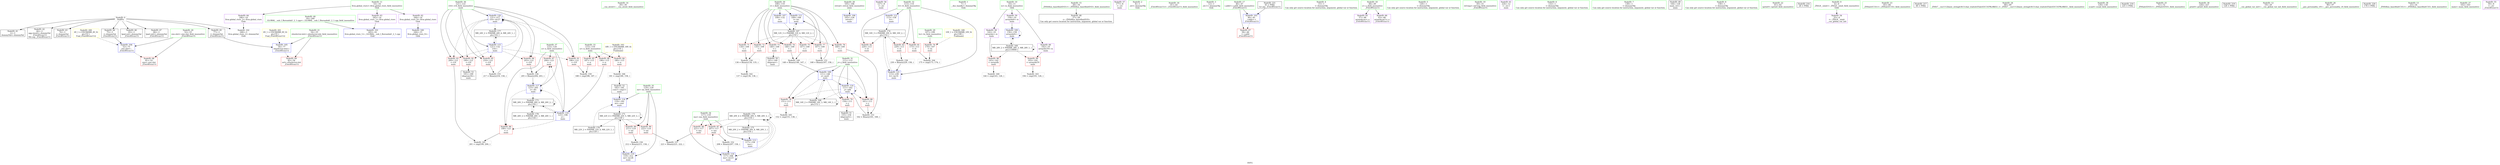 digraph "SVFG" {
	label="SVFG";

	Node0x561b1ae71b80 [shape=record,color=grey,label="{NodeID: 0\nNullPtr}"];
	Node0x561b1ae71b80 -> Node0x561b1ae8bbe0[style=solid];
	Node0x561b1ae71b80 -> Node0x561b1ae8bce0[style=solid];
	Node0x561b1ae71b80 -> Node0x561b1ae8bdb0[style=solid];
	Node0x561b1ae71b80 -> Node0x561b1ae8be80[style=solid];
	Node0x561b1ae71b80 -> Node0x561b1ae8bf50[style=solid];
	Node0x561b1ae71b80 -> Node0x561b1ae8c020[style=solid];
	Node0x561b1ae71b80 -> Node0x561b1ae8c0f0[style=solid];
	Node0x561b1ae71b80 -> Node0x561b1ae8c700[style=solid];
	Node0x561b1ae8c290 [shape=record,color=red,label="{NodeID: 97\n204\<--123\n\<--x\nmain\n}"];
	Node0x561b1ae8c290 -> Node0x561b1ae94290[style=solid];
	Node0x561b1ae809c0 [shape=record,color=green,label="{NodeID: 14\n29\<--30\n__cxa_atexit\<--__cxa_atexit_field_insensitive\n}"];
	Node0x561b1ae8ce80 [shape=record,color=blue,label="{NodeID: 111\n109\<--168\ni\<--inc\nmain\n}"];
	Node0x561b1ae8ce80 -> Node0x561b1ae9a6d0[style=dashed];
	Node0x561b1ae8b0c0 [shape=record,color=green,label="{NodeID: 28\n105\<--106\nretval\<--retval_field_insensitive\nmain\n}"];
	Node0x561b1ae8b0c0 -> Node0x561b1ae8ca70[style=solid];
	Node0x561b1ae8bce0 [shape=record,color=black,label="{NodeID: 42\n44\<--3\nagg.result\<--dummyVal\n_Z3strB5cxx11i\n0th arg _Z3strB5cxx11i }"];
	Node0x561b1ae8d890 [shape=record,color=purple,label="{NodeID: 56\n127\<--8\n\<--.str\nmain\n}"];
	Node0x561b1ae93e10 [shape=record,color=grey,label="{NodeID: 153\n162 = Binary(161, 160, )\n}"];
	Node0x561b1ae93e10 -> Node0x561b1ae8cdb0[style=solid];
	Node0x561b1ae8e480 [shape=record,color=red,label="{NodeID: 70\n174\<--107\n\<--tn\nmain\n}"];
	Node0x561b1ae8e480 -> Node0x561b1ae94e90[style=solid];
	Node0x561b1ae9a6d0 [shape=record,color=black,label="{NodeID: 167\nMR_12V_3 = PHI(MR_12V_4, MR_12V_2, )\npts\{110 \}\n}"];
	Node0x561b1ae9a6d0 -> Node0x561b1ae8e550[style=dashed];
	Node0x561b1ae9a6d0 -> Node0x561b1ae8e620[style=dashed];
	Node0x561b1ae9a6d0 -> Node0x561b1ae8e6f0[style=dashed];
	Node0x561b1ae9a6d0 -> Node0x561b1ae8e7c0[style=dashed];
	Node0x561b1ae9a6d0 -> Node0x561b1ae8e890[style=dashed];
	Node0x561b1ae9a6d0 -> Node0x561b1ae8e960[style=dashed];
	Node0x561b1ae9a6d0 -> Node0x561b1ae8ea30[style=dashed];
	Node0x561b1ae9a6d0 -> Node0x561b1ae8ce80[style=dashed];
	Node0x561b1ae8efe0 [shape=record,color=red,label="{NodeID: 84\n180\<--115\n\<--n\nmain\n}"];
	Node0x561b1ae8efe0 -> Node0x561b1ae95190[style=solid];
	Node0x561b1ae80150 [shape=record,color=green,label="{NodeID: 1\n7\<--1\n__dso_handle\<--dummyObj\nGlob }"];
	Node0x561b1ae8c360 [shape=record,color=red,label="{NodeID: 98\n143\<--142\n\<--arrayidx\nmain\n}"];
	Node0x561b1ae8c360 -> Node0x561b1ae94890[style=solid];
	Node0x561b1ae80a90 [shape=record,color=green,label="{NodeID: 15\n28\<--34\n_ZNSt8ios_base4InitD1Ev\<--_ZNSt8ios_base4InitD1Ev_field_insensitive\n}"];
	Node0x561b1ae80a90 -> Node0x561b1ae8d1e0[style=solid];
	Node0x561b1ae8cf50 [shape=record,color=blue,label="{NodeID: 112\n113\<--158\ntt\<--\nmain\n}"];
	Node0x561b1ae8cf50 -> Node0x561b1ae9c9d0[style=dashed];
	Node0x561b1ae8b190 [shape=record,color=green,label="{NodeID: 29\n107\<--108\ntn\<--tn_field_insensitive\nmain\n}"];
	Node0x561b1ae8b190 -> Node0x561b1ae8e480[style=solid];
	Node0x561b1ae8bdb0 [shape=record,color=black,label="{NodeID: 43\n74\<--3\n\<--dummyVal\n_Z3strB5cxx11i\n}"];
	Node0x561b1ae8d960 [shape=record,color=purple,label="{NodeID: 57\n177\<--8\n\<--.str\nmain\n}"];
	Node0x561b1ae93f90 [shape=record,color=grey,label="{NodeID: 154\n136 = Binary(134, 135, )\n}"];
	Node0x561b1ae93f90 -> Node0x561b1ae94b90[style=solid];
	Node0x561b1ae8e550 [shape=record,color=red,label="{NodeID: 71\n134\<--109\n\<--i\nmain\n}"];
	Node0x561b1ae8e550 -> Node0x561b1ae93f90[style=solid];
	Node0x561b1ae9abd0 [shape=record,color=black,label="{NodeID: 168\nMR_14V_2 = PHI(MR_14V_3, MR_14V_1, )\npts\{112 \}\n}"];
	Node0x561b1ae9abd0 -> Node0x561b1ae8cc10[style=dashed];
	Node0x561b1ae9abd0 -> Node0x561b1ae9abd0[style=dashed];
	Node0x561b1ae8f0b0 [shape=record,color=red,label="{NodeID: 85\n187\<--115\n\<--n\nmain\n}"];
	Node0x561b1ae8f0b0 -> Node0x561b1ae94710[style=solid];
	Node0x561b1ae7f8b0 [shape=record,color=green,label="{NodeID: 2\n8\<--1\n.str\<--dummyObj\nGlob }"];
	Node0x561b1ae8c430 [shape=record,color=red,label="{NodeID: 99\n193\<--192\n\<--arrayidx19\nmain\n}"];
	Node0x561b1ae8c430 -> Node0x561b1ae94d10[style=solid];
	Node0x561b1ae8a820 [shape=record,color=green,label="{NodeID: 16\n41\<--42\n_Z3strB5cxx11i\<--_Z3strB5cxx11i_field_insensitive\n}"];
	Node0x561b1ae8d020 [shape=record,color=blue,label="{NodeID: 113\n117\<--158\nma\<--\nmain\n}"];
	Node0x561b1ae8d020 -> Node0x561b1ae9b5d0[style=dashed];
	Node0x561b1ae8b260 [shape=record,color=green,label="{NodeID: 30\n109\<--110\ni\<--i_field_insensitive\nmain\n}"];
	Node0x561b1ae8b260 -> Node0x561b1ae8e550[style=solid];
	Node0x561b1ae8b260 -> Node0x561b1ae8e620[style=solid];
	Node0x561b1ae8b260 -> Node0x561b1ae8e6f0[style=solid];
	Node0x561b1ae8b260 -> Node0x561b1ae8e7c0[style=solid];
	Node0x561b1ae8b260 -> Node0x561b1ae8e890[style=solid];
	Node0x561b1ae8b260 -> Node0x561b1ae8e960[style=solid];
	Node0x561b1ae8b260 -> Node0x561b1ae8ea30[style=solid];
	Node0x561b1ae8b260 -> Node0x561b1ae8cb40[style=solid];
	Node0x561b1ae8b260 -> Node0x561b1ae8ce80[style=solid];
	Node0x561b1ae8be80 [shape=record,color=black,label="{NodeID: 44\n75\<--3\n\<--dummyVal\n_Z3strB5cxx11i\n}"];
	Node0x561b1ae8be80 -> Node0x561b1ae8c8d0[style=solid];
	Node0x561b1ae8da30 [shape=record,color=purple,label="{NodeID: 58\n142\<--10\narrayidx\<--is\nmain\n}"];
	Node0x561b1ae8da30 -> Node0x561b1ae8c360[style=solid];
	Node0x561b1ae94110 [shape=record,color=grey,label="{NodeID: 155\n217 = Binary(216, 158, )\n}"];
	Node0x561b1ae94110 -> Node0x561b1ae91dd0[style=solid];
	Node0x561b1ae8e620 [shape=record,color=red,label="{NodeID: 72\n135\<--109\n\<--i\nmain\n}"];
	Node0x561b1ae8e620 -> Node0x561b1ae93f90[style=solid];
	Node0x561b1ae9b0d0 [shape=record,color=black,label="{NodeID: 169\nMR_28V_2 = PHI(MR_28V_3, MR_28V_1, )\npts\{110000 \}\n}"];
	Node0x561b1ae9b0d0 -> Node0x561b1ae8c360[style=dashed];
	Node0x561b1ae9b0d0 -> Node0x561b1ae8c430[style=dashed];
	Node0x561b1ae9b0d0 -> Node0x561b1ae8cce0[style=dashed];
	Node0x561b1ae9b0d0 -> Node0x561b1ae9b0d0[style=dashed];
	Node0x561b1ae8f180 [shape=record,color=red,label="{NodeID: 86\n196\<--115\n\<--n\nmain\n}"];
	Node0x561b1ae8f180 -> Node0x561b1ae91a90[style=solid];
	Node0x561b1ae71ac0 [shape=record,color=green,label="{NodeID: 3\n12\<--1\n.str.1\<--dummyObj\nGlob }"];
	Node0x561b1ae8c500 [shape=record,color=blue,label="{NodeID: 100\n244\<--15\nllvm.global_ctors_0\<--\nGlob }"];
	Node0x561b1ae8a8b0 [shape=record,color=green,label="{NodeID: 17\n46\<--47\ni.addr\<--i.addr_field_insensitive\n_Z3strB5cxx11i\n}"];
	Node0x561b1ae8a8b0 -> Node0x561b1ae8e210[style=solid];
	Node0x561b1ae8a8b0 -> Node0x561b1ae8c800[style=solid];
	Node0x561b1ae8d0f0 [shape=record,color=blue,label="{NodeID: 114\n119\<--182\nmi\<--conv\nmain\n}"];
	Node0x561b1ae8d0f0 -> Node0x561b1ae9bad0[style=dashed];
	Node0x561b1ae8b330 [shape=record,color=green,label="{NodeID: 31\n111\<--112\nj\<--j_field_insensitive\nmain\n}"];
	Node0x561b1ae8b330 -> Node0x561b1ae8eb00[style=solid];
	Node0x561b1ae8b330 -> Node0x561b1ae8ebd0[style=solid];
	Node0x561b1ae8b330 -> Node0x561b1ae8eca0[style=solid];
	Node0x561b1ae8b330 -> Node0x561b1ae8cc10[style=solid];
	Node0x561b1ae8b330 -> Node0x561b1ae8cdb0[style=solid];
	Node0x561b1ae8bf50 [shape=record,color=black,label="{NodeID: 45\n77\<--3\n\<--dummyVal\n_Z3strB5cxx11i\n}"];
	Node0x561b1ae8bf50 -> Node0x561b1ae8c9a0[style=solid];
	Node0x561b1ae8db00 [shape=record,color=purple,label="{NodeID: 59\n156\<--10\narrayidx6\<--is\nmain\n}"];
	Node0x561b1ae8db00 -> Node0x561b1ae8cce0[style=solid];
	Node0x561b1ae94290 [shape=record,color=grey,label="{NodeID: 156\n205 = Binary(204, 203, )\n}"];
	Node0x561b1ae94290 -> Node0x561b1ae91b60[style=solid];
	Node0x561b1ae8e6f0 [shape=record,color=red,label="{NodeID: 73\n140\<--109\n\<--i\nmain\n}"];
	Node0x561b1ae8e6f0 -> Node0x561b1ae8d3b0[style=solid];
	Node0x561b1ae9b5d0 [shape=record,color=black,label="{NodeID: 170\nMR_20V_4 = PHI(MR_20V_5, MR_20V_3, )\npts\{118 \}\n}"];
	Node0x561b1ae9b5d0 -> Node0x561b1ae8f250[style=dashed];
	Node0x561b1ae9b5d0 -> Node0x561b1ae8f320[style=dashed];
	Node0x561b1ae9b5d0 -> Node0x561b1ae91c30[style=dashed];
	Node0x561b1ae9b5d0 -> Node0x561b1ae9b5d0[style=dashed];
	Node0x561b1ae9b5d0 -> Node0x561b1ae9ced0[style=dashed];
	Node0x561b1ae8f250 [shape=record,color=red,label="{NodeID: 87\n207\<--117\n\<--ma\nmain\n}"];
	Node0x561b1ae8f250 -> Node0x561b1ae93c90[style=solid];
	Node0x561b1ae7f490 [shape=record,color=green,label="{NodeID: 4\n15\<--1\n\<--dummyObj\nCan only get source location for instruction, argument, global var or function.}"];
	Node0x561b1ae8c600 [shape=record,color=blue,label="{NodeID: 101\n245\<--16\nllvm.global_ctors_1\<--_GLOBAL__sub_I_Burunduk1_2_1.cpp\nGlob }"];
	Node0x561b1ae8a940 [shape=record,color=green,label="{NodeID: 18\n48\<--49\ns\<--s_field_insensitive\n_Z3strB5cxx11i\n}"];
	Node0x561b1ae8a940 -> Node0x561b1ae8e070[style=solid];
	Node0x561b1ae8a940 -> Node0x561b1ae8e140[style=solid];
	Node0x561b1ae919c0 [shape=record,color=blue,label="{NodeID: 115\n121\<--132\ni14\<--\nmain\n}"];
	Node0x561b1ae919c0 -> Node0x561b1ae8f590[style=dashed];
	Node0x561b1ae919c0 -> Node0x561b1ae8f660[style=dashed];
	Node0x561b1ae919c0 -> Node0x561b1ae8f730[style=dashed];
	Node0x561b1ae919c0 -> Node0x561b1ae8f800[style=dashed];
	Node0x561b1ae919c0 -> Node0x561b1ae8f8d0[style=dashed];
	Node0x561b1ae919c0 -> Node0x561b1ae91dd0[style=dashed];
	Node0x561b1ae919c0 -> Node0x561b1ae9d8d0[style=dashed];
	Node0x561b1ae8b400 [shape=record,color=green,label="{NodeID: 32\n113\<--114\ntt\<--tt_field_insensitive\nmain\n}"];
	Node0x561b1ae8b400 -> Node0x561b1ae8ed70[style=solid];
	Node0x561b1ae8b400 -> Node0x561b1ae8ee40[style=solid];
	Node0x561b1ae8b400 -> Node0x561b1ae8ef10[style=solid];
	Node0x561b1ae8b400 -> Node0x561b1ae8cf50[style=solid];
	Node0x561b1ae8b400 -> Node0x561b1ae91ea0[style=solid];
	Node0x561b1ae8c020 [shape=record,color=black,label="{NodeID: 46\n83\<--3\nlpad.val\<--dummyVal\n_Z3strB5cxx11i\n}"];
	Node0x561b1ae8dbd0 [shape=record,color=purple,label="{NodeID: 60\n192\<--10\narrayidx19\<--is\nmain\n}"];
	Node0x561b1ae8dbd0 -> Node0x561b1ae8c430[style=solid];
	Node0x561b1ae94410 [shape=record,color=grey,label="{NodeID: 157\n223 = Binary(221, 222, )\n}"];
	Node0x561b1ae8e7c0 [shape=record,color=red,label="{NodeID: 74\n146\<--109\n\<--i\nmain\n}"];
	Node0x561b1ae8e7c0 -> Node0x561b1ae93810[style=solid];
	Node0x561b1ae9bad0 [shape=record,color=black,label="{NodeID: 171\nMR_22V_4 = PHI(MR_22V_5, MR_22V_3, )\npts\{120 \}\n}"];
	Node0x561b1ae9bad0 -> Node0x561b1ae8f3f0[style=dashed];
	Node0x561b1ae9bad0 -> Node0x561b1ae8f4c0[style=dashed];
	Node0x561b1ae9bad0 -> Node0x561b1ae91d00[style=dashed];
	Node0x561b1ae9bad0 -> Node0x561b1ae9bad0[style=dashed];
	Node0x561b1ae9bad0 -> Node0x561b1ae9d3d0[style=dashed];
	Node0x561b1ae8f320 [shape=record,color=red,label="{NodeID: 88\n221\<--117\n\<--ma\nmain\n}"];
	Node0x561b1ae8f320 -> Node0x561b1ae94410[style=solid];
	Node0x561b1ae71c10 [shape=record,color=green,label="{NodeID: 5\n126\<--1\n\<--dummyObj\nCan only get source location for instruction, argument, global var or function.}"];
	Node0x561b1ae8c700 [shape=record,color=blue, style = dotted,label="{NodeID: 102\n246\<--3\nllvm.global_ctors_2\<--dummyVal\nGlob }"];
	Node0x561b1ae8a9d0 [shape=record,color=green,label="{NodeID: 19\n50\<--51\nref.tmp\<--ref.tmp_field_insensitive\n_Z3strB5cxx11i\n}"];
	Node0x561b1ae91a90 [shape=record,color=blue,label="{NodeID: 116\n123\<--196\nx\<--\nmain\n}"];
	Node0x561b1ae91a90 -> Node0x561b1ae8c1c0[style=dashed];
	Node0x561b1ae91a90 -> Node0x561b1ae8c290[style=dashed];
	Node0x561b1ae91a90 -> Node0x561b1ae91b60[style=dashed];
	Node0x561b1ae91a90 -> Node0x561b1ae9c4d0[style=dashed];
	Node0x561b1ae8b4d0 [shape=record,color=green,label="{NodeID: 33\n115\<--116\nn\<--n_field_insensitive\nmain\n}"];
	Node0x561b1ae8b4d0 -> Node0x561b1ae8efe0[style=solid];
	Node0x561b1ae8b4d0 -> Node0x561b1ae8f0b0[style=solid];
	Node0x561b1ae8b4d0 -> Node0x561b1ae8f180[style=solid];
	Node0x561b1ae8c0f0 [shape=record,color=black,label="{NodeID: 47\n84\<--3\nlpad.val2\<--dummyVal\n_Z3strB5cxx11i\n}"];
	Node0x561b1ae8dca0 [shape=record,color=purple,label="{NodeID: 61\n224\<--12\n\<--.str.1\nmain\n}"];
	Node0x561b1ae94590 [shape=record,color=grey,label="{NodeID: 158\n230 = Binary(229, 158, )\n}"];
	Node0x561b1ae94590 -> Node0x561b1ae91ea0[style=solid];
	Node0x561b1ae8e890 [shape=record,color=red,label="{NodeID: 75\n147\<--109\n\<--i\nmain\n}"];
	Node0x561b1ae8e890 -> Node0x561b1ae93810[style=solid];
	Node0x561b1ae8f3f0 [shape=record,color=red,label="{NodeID: 89\n211\<--119\n\<--mi\nmain\n}"];
	Node0x561b1ae8f3f0 -> Node0x561b1ae93990[style=solid];
	Node0x561b1ae71ca0 [shape=record,color=green,label="{NodeID: 6\n132\<--1\n\<--dummyObj\nCan only get source location for instruction, argument, global var or function.}"];
	Node0x561b1ae8c800 [shape=record,color=blue,label="{NodeID: 103\n46\<--45\ni.addr\<--i\n_Z3strB5cxx11i\n}"];
	Node0x561b1ae8c800 -> Node0x561b1ae8e210[style=dashed];
	Node0x561b1ae8aa60 [shape=record,color=green,label="{NodeID: 20\n52\<--53\nexn.slot\<--exn.slot_field_insensitive\n_Z3strB5cxx11i\n}"];
	Node0x561b1ae8aa60 -> Node0x561b1ae8e2e0[style=solid];
	Node0x561b1ae8aa60 -> Node0x561b1ae8c8d0[style=solid];
	Node0x561b1ae908e0 [shape=record,color=yellow,style=double,label="{NodeID: 200\n4V_1 = ENCHI(MR_4V_0)\npts\{53 \}\nFun[_Z3strB5cxx11i]}"];
	Node0x561b1ae908e0 -> Node0x561b1ae8c8d0[style=dashed];
	Node0x561b1ae91b60 [shape=record,color=blue,label="{NodeID: 117\n123\<--205\nx\<--div\nmain\n}"];
	Node0x561b1ae91b60 -> Node0x561b1ae8c1c0[style=dashed];
	Node0x561b1ae91b60 -> Node0x561b1ae8c290[style=dashed];
	Node0x561b1ae91b60 -> Node0x561b1ae91b60[style=dashed];
	Node0x561b1ae91b60 -> Node0x561b1ae9c4d0[style=dashed];
	Node0x561b1ae8b5a0 [shape=record,color=green,label="{NodeID: 34\n117\<--118\nma\<--ma_field_insensitive\nmain\n}"];
	Node0x561b1ae8b5a0 -> Node0x561b1ae8f250[style=solid];
	Node0x561b1ae8b5a0 -> Node0x561b1ae8f320[style=solid];
	Node0x561b1ae8b5a0 -> Node0x561b1ae8d020[style=solid];
	Node0x561b1ae8b5a0 -> Node0x561b1ae91c30[style=solid];
	Node0x561b1ae8d1e0 [shape=record,color=black,label="{NodeID: 48\n27\<--28\n\<--_ZNSt8ios_base4InitD1Ev\nCan only get source location for instruction, argument, global var or function.}"];
	Node0x561b1ae8dd70 [shape=record,color=purple,label="{NodeID: 62\n244\<--14\nllvm.global_ctors_0\<--llvm.global_ctors\nGlob }"];
	Node0x561b1ae8dd70 -> Node0x561b1ae8c500[style=solid];
	Node0x561b1ae94710 [shape=record,color=grey,label="{NodeID: 159\n188 = cmp(186, 187, )\n}"];
	Node0x561b1ae8e960 [shape=record,color=red,label="{NodeID: 76\n160\<--109\n\<--i\nmain\n}"];
	Node0x561b1ae8e960 -> Node0x561b1ae93e10[style=solid];
	Node0x561b1ae9c4d0 [shape=record,color=black,label="{NodeID: 173\nMR_26V_3 = PHI(MR_26V_4, MR_26V_2, )\npts\{124 \}\n}"];
	Node0x561b1ae9c4d0 -> Node0x561b1ae91a90[style=dashed];
	Node0x561b1ae9c4d0 -> Node0x561b1ae9c4d0[style=dashed];
	Node0x561b1ae9c4d0 -> Node0x561b1ae9ddd0[style=dashed];
	Node0x561b1ae8f4c0 [shape=record,color=red,label="{NodeID: 90\n222\<--119\n\<--mi\nmain\n}"];
	Node0x561b1ae8f4c0 -> Node0x561b1ae94410[style=solid];
	Node0x561b1ae7f610 [shape=record,color=green,label="{NodeID: 7\n138\<--1\n\<--dummyObj\nCan only get source location for instruction, argument, global var or function.}"];
	Node0x561b1ae8c8d0 [shape=record,color=blue,label="{NodeID: 104\n52\<--75\nexn.slot\<--\n_Z3strB5cxx11i\n}"];
	Node0x561b1ae8c8d0 -> Node0x561b1ae8e2e0[style=dashed];
	Node0x561b1ae8aaf0 [shape=record,color=green,label="{NodeID: 21\n54\<--55\nehselector.slot\<--ehselector.slot_field_insensitive\n_Z3strB5cxx11i\n}"];
	Node0x561b1ae8aaf0 -> Node0x561b1ae8e3b0[style=solid];
	Node0x561b1ae8aaf0 -> Node0x561b1ae8c9a0[style=solid];
	Node0x561b1aea3dd0 [shape=record,color=yellow,style=double,label="{NodeID: 201\n6V_1 = ENCHI(MR_6V_0)\npts\{55 \}\nFun[_Z3strB5cxx11i]}"];
	Node0x561b1aea3dd0 -> Node0x561b1ae8c9a0[style=dashed];
	Node0x561b1ae91c30 [shape=record,color=blue,label="{NodeID: 118\n117\<--208\nma\<--inc23\nmain\n}"];
	Node0x561b1ae91c30 -> Node0x561b1ae8f250[style=dashed];
	Node0x561b1ae91c30 -> Node0x561b1ae91c30[style=dashed];
	Node0x561b1ae91c30 -> Node0x561b1ae9b5d0[style=dashed];
	Node0x561b1ae8b670 [shape=record,color=green,label="{NodeID: 35\n119\<--120\nmi\<--mi_field_insensitive\nmain\n}"];
	Node0x561b1ae8b670 -> Node0x561b1ae8f3f0[style=solid];
	Node0x561b1ae8b670 -> Node0x561b1ae8f4c0[style=solid];
	Node0x561b1ae8b670 -> Node0x561b1ae8d0f0[style=solid];
	Node0x561b1ae8b670 -> Node0x561b1ae91d00[style=solid];
	Node0x561b1ae8d2e0 [shape=record,color=black,label="{NodeID: 49\n104\<--126\nmain_ret\<--\nmain\n}"];
	Node0x561b1ae8de70 [shape=record,color=purple,label="{NodeID: 63\n245\<--14\nllvm.global_ctors_1\<--llvm.global_ctors\nGlob }"];
	Node0x561b1ae8de70 -> Node0x561b1ae8c600[style=solid];
	Node0x561b1ae94890 [shape=record,color=grey,label="{NodeID: 160\n144 = cmp(143, 126, )\n}"];
	Node0x561b1ae8ea30 [shape=record,color=red,label="{NodeID: 77\n167\<--109\n\<--i\nmain\n}"];
	Node0x561b1ae8ea30 -> Node0x561b1ae93b10[style=solid];
	Node0x561b1ae9c9d0 [shape=record,color=black,label="{NodeID: 174\nMR_16V_3 = PHI(MR_16V_4, MR_16V_2, )\npts\{114 \}\n}"];
	Node0x561b1ae9c9d0 -> Node0x561b1ae8ed70[style=dashed];
	Node0x561b1ae9c9d0 -> Node0x561b1ae8ee40[style=dashed];
	Node0x561b1ae9c9d0 -> Node0x561b1ae8ef10[style=dashed];
	Node0x561b1ae9c9d0 -> Node0x561b1ae91ea0[style=dashed];
	Node0x561b1ae8f590 [shape=record,color=red,label="{NodeID: 91\n186\<--121\n\<--i14\nmain\n}"];
	Node0x561b1ae8f590 -> Node0x561b1ae94710[style=solid];
	Node0x561b1ae7f6a0 [shape=record,color=green,label="{NodeID: 8\n158\<--1\n\<--dummyObj\nCan only get source location for instruction, argument, global var or function.}"];
	Node0x561b1ae8c9a0 [shape=record,color=blue,label="{NodeID: 105\n54\<--77\nehselector.slot\<--\n_Z3strB5cxx11i\n}"];
	Node0x561b1ae8c9a0 -> Node0x561b1ae8e3b0[style=dashed];
	Node0x561b1ae8ab80 [shape=record,color=green,label="{NodeID: 22\n61\<--62\nsprintf\<--sprintf_field_insensitive\n}"];
	Node0x561b1ae91d00 [shape=record,color=blue,label="{NodeID: 119\n119\<--212\nmi\<--inc24\nmain\n}"];
	Node0x561b1ae91d00 -> Node0x561b1ae9bad0[style=dashed];
	Node0x561b1ae8b740 [shape=record,color=green,label="{NodeID: 36\n121\<--122\ni14\<--i14_field_insensitive\nmain\n}"];
	Node0x561b1ae8b740 -> Node0x561b1ae8f590[style=solid];
	Node0x561b1ae8b740 -> Node0x561b1ae8f660[style=solid];
	Node0x561b1ae8b740 -> Node0x561b1ae8f730[style=solid];
	Node0x561b1ae8b740 -> Node0x561b1ae8f800[style=solid];
	Node0x561b1ae8b740 -> Node0x561b1ae8f8d0[style=solid];
	Node0x561b1ae8b740 -> Node0x561b1ae919c0[style=solid];
	Node0x561b1ae8b740 -> Node0x561b1ae91dd0[style=solid];
	Node0x561b1ac7b620 [shape=record,color=black,label="{NodeID: 216\n26 = PHI()\n}"];
	Node0x561b1ae8d3b0 [shape=record,color=black,label="{NodeID: 50\n141\<--140\nidxprom\<--\nmain\n}"];
	Node0x561b1ae8df70 [shape=record,color=purple,label="{NodeID: 64\n246\<--14\nllvm.global_ctors_2\<--llvm.global_ctors\nGlob }"];
	Node0x561b1ae8df70 -> Node0x561b1ae8c700[style=solid];
	Node0x561b1ae94a10 [shape=record,color=grey,label="{NodeID: 161\n201 = cmp(199, 200, )\n}"];
	Node0x561b1ae8eb00 [shape=record,color=red,label="{NodeID: 78\n151\<--111\n\<--j\nmain\n}"];
	Node0x561b1ae8eb00 -> Node0x561b1ae95010[style=solid];
	Node0x561b1ae9ced0 [shape=record,color=black,label="{NodeID: 175\nMR_20V_2 = PHI(MR_20V_4, MR_20V_1, )\npts\{118 \}\n}"];
	Node0x561b1ae9ced0 -> Node0x561b1ae8d020[style=dashed];
	Node0x561b1ae8f660 [shape=record,color=red,label="{NodeID: 92\n190\<--121\n\<--i14\nmain\n}"];
	Node0x561b1ae8f660 -> Node0x561b1ae8d620[style=solid];
	Node0x561b1ae7fe10 [shape=record,color=green,label="{NodeID: 9\n4\<--6\n_ZStL8__ioinit\<--_ZStL8__ioinit_field_insensitive\nGlob }"];
	Node0x561b1ae7fe10 -> Node0x561b1ae8d6f0[style=solid];
	Node0x561b1aea1af0 [shape=record,color=yellow,style=double,label="{NodeID: 189\n10V_1 = ENCHI(MR_10V_0)\npts\{108 \}\nFun[main]}"];
	Node0x561b1aea1af0 -> Node0x561b1ae8e480[style=dashed];
	Node0x561b1ae8ca70 [shape=record,color=blue,label="{NodeID: 106\n105\<--126\nretval\<--\nmain\n}"];
	Node0x561b1ae8ac50 [shape=record,color=green,label="{NodeID: 23\n65\<--66\n_ZNSaIcEC1Ev\<--_ZNSaIcEC1Ev_field_insensitive\n}"];
	Node0x561b1ae91dd0 [shape=record,color=blue,label="{NodeID: 120\n121\<--217\ni14\<--inc27\nmain\n}"];
	Node0x561b1ae91dd0 -> Node0x561b1ae8f590[style=dashed];
	Node0x561b1ae91dd0 -> Node0x561b1ae8f660[style=dashed];
	Node0x561b1ae91dd0 -> Node0x561b1ae8f730[style=dashed];
	Node0x561b1ae91dd0 -> Node0x561b1ae8f800[style=dashed];
	Node0x561b1ae91dd0 -> Node0x561b1ae8f8d0[style=dashed];
	Node0x561b1ae91dd0 -> Node0x561b1ae91dd0[style=dashed];
	Node0x561b1ae91dd0 -> Node0x561b1ae9d8d0[style=dashed];
	Node0x561b1ae8b810 [shape=record,color=green,label="{NodeID: 37\n123\<--124\nx\<--x_field_insensitive\nmain\n}"];
	Node0x561b1ae8b810 -> Node0x561b1ae8c1c0[style=solid];
	Node0x561b1ae8b810 -> Node0x561b1ae8c290[style=solid];
	Node0x561b1ae8b810 -> Node0x561b1ae91a90[style=solid];
	Node0x561b1ae8b810 -> Node0x561b1ae91b60[style=solid];
	Node0x561b1aead7d0 [shape=record,color=black,label="{NodeID: 217\n60 = PHI()\n}"];
	Node0x561b1ae8d480 [shape=record,color=black,label="{NodeID: 51\n155\<--154\nidxprom5\<--\nmain\n}"];
	Node0x561b1ae8e070 [shape=record,color=purple,label="{NodeID: 65\n57\<--48\narraydecay\<--s\n_Z3strB5cxx11i\n}"];
	Node0x561b1ae94b90 [shape=record,color=grey,label="{NodeID: 162\n137 = cmp(136, 138, )\n}"];
	Node0x561b1ae8ebd0 [shape=record,color=red,label="{NodeID: 79\n154\<--111\n\<--j\nmain\n}"];
	Node0x561b1ae8ebd0 -> Node0x561b1ae8d480[style=solid];
	Node0x561b1ae9d3d0 [shape=record,color=black,label="{NodeID: 176\nMR_22V_2 = PHI(MR_22V_4, MR_22V_1, )\npts\{120 \}\n}"];
	Node0x561b1ae9d3d0 -> Node0x561b1ae8d0f0[style=dashed];
	Node0x561b1ae8f730 [shape=record,color=red,label="{NodeID: 93\n200\<--121\n\<--i14\nmain\n}"];
	Node0x561b1ae8f730 -> Node0x561b1ae94a10[style=solid];
	Node0x561b1ae7fee0 [shape=record,color=green,label="{NodeID: 10\n10\<--11\nis\<--is_field_insensitive\nGlob }"];
	Node0x561b1ae7fee0 -> Node0x561b1ae8da30[style=solid];
	Node0x561b1ae7fee0 -> Node0x561b1ae8db00[style=solid];
	Node0x561b1ae7fee0 -> Node0x561b1ae8dbd0[style=solid];
	Node0x561b1ae8cb40 [shape=record,color=blue,label="{NodeID: 107\n109\<--132\ni\<--\nmain\n}"];
	Node0x561b1ae8cb40 -> Node0x561b1ae9a6d0[style=dashed];
	Node0x561b1ae8ad20 [shape=record,color=green,label="{NodeID: 24\n68\<--69\n_ZNSt7__cxx1112basic_stringIcSt11char_traitsIcESaIcEEC1EPKcRKS3_\<--_ZNSt7__cxx1112basic_stringIcSt11char_traitsIcESaIcEEC1EPKcRKS3__field_insensitive\n}"];
	Node0x561b1ae91ea0 [shape=record,color=blue,label="{NodeID: 121\n113\<--230\ntt\<--inc31\nmain\n}"];
	Node0x561b1ae91ea0 -> Node0x561b1ae9c9d0[style=dashed];
	Node0x561b1ae8b8e0 [shape=record,color=green,label="{NodeID: 38\n129\<--130\nscanf\<--scanf_field_insensitive\n}"];
	Node0x561b1aeae170 [shape=record,color=black,label="{NodeID: 218\n225 = PHI()\n}"];
	Node0x561b1ae8d550 [shape=record,color=black,label="{NodeID: 52\n182\<--181\nconv\<--cmp13\nmain\n}"];
	Node0x561b1ae8d550 -> Node0x561b1ae8d0f0[style=solid];
	Node0x561b1ae93810 [shape=record,color=grey,label="{NodeID: 149\n148 = Binary(146, 147, )\n}"];
	Node0x561b1ae93810 -> Node0x561b1ae8cc10[style=solid];
	Node0x561b1ae8e140 [shape=record,color=purple,label="{NodeID: 66\n63\<--48\narraydecay1\<--s\n_Z3strB5cxx11i\n}"];
	Node0x561b1ae94d10 [shape=record,color=grey,label="{NodeID: 163\n194 = cmp(193, 126, )\n}"];
	Node0x561b1ae8eca0 [shape=record,color=red,label="{NodeID: 80\n161\<--111\n\<--j\nmain\n}"];
	Node0x561b1ae8eca0 -> Node0x561b1ae93e10[style=solid];
	Node0x561b1ae9d8d0 [shape=record,color=black,label="{NodeID: 177\nMR_24V_2 = PHI(MR_24V_4, MR_24V_1, )\npts\{122 \}\n}"];
	Node0x561b1ae9d8d0 -> Node0x561b1ae919c0[style=dashed];
	Node0x561b1ae8f800 [shape=record,color=red,label="{NodeID: 94\n203\<--121\n\<--i14\nmain\n}"];
	Node0x561b1ae8f800 -> Node0x561b1ae94290[style=solid];
	Node0x561b1ae80c50 [shape=record,color=green,label="{NodeID: 11\n14\<--18\nllvm.global_ctors\<--llvm.global_ctors_field_insensitive\nGlob }"];
	Node0x561b1ae80c50 -> Node0x561b1ae8dd70[style=solid];
	Node0x561b1ae80c50 -> Node0x561b1ae8de70[style=solid];
	Node0x561b1ae80c50 -> Node0x561b1ae8df70[style=solid];
	Node0x561b1ae8cc10 [shape=record,color=blue,label="{NodeID: 108\n111\<--148\nj\<--mul1\nmain\n}"];
	Node0x561b1ae8cc10 -> Node0x561b1ae8eb00[style=dashed];
	Node0x561b1ae8cc10 -> Node0x561b1ae8ebd0[style=dashed];
	Node0x561b1ae8cc10 -> Node0x561b1ae8eca0[style=dashed];
	Node0x561b1ae8cc10 -> Node0x561b1ae8cdb0[style=dashed];
	Node0x561b1ae8cc10 -> Node0x561b1ae9abd0[style=dashed];
	Node0x561b1ae8adf0 [shape=record,color=green,label="{NodeID: 25\n71\<--72\n_ZNSaIcED1Ev\<--_ZNSaIcED1Ev_field_insensitive\n}"];
	Node0x561b1ae8b9e0 [shape=record,color=green,label="{NodeID: 39\n226\<--227\nprintf\<--printf_field_insensitive\n}"];
	Node0x561b1aeae270 [shape=record,color=black,label="{NodeID: 219\n128 = PHI()\n}"];
	Node0x561b1ae8d620 [shape=record,color=black,label="{NodeID: 53\n191\<--190\nidxprom18\<--\nmain\n}"];
	Node0x561b1ae93990 [shape=record,color=grey,label="{NodeID: 150\n212 = Binary(211, 158, )\n}"];
	Node0x561b1ae93990 -> Node0x561b1ae91d00[style=solid];
	Node0x561b1ae8e210 [shape=record,color=red,label="{NodeID: 67\n58\<--46\n\<--i.addr\n_Z3strB5cxx11i\n}"];
	Node0x561b1ae94e90 [shape=record,color=grey,label="{NodeID: 164\n175 = cmp(173, 174, )\n}"];
	Node0x561b1ae8ed70 [shape=record,color=red,label="{NodeID: 81\n173\<--113\n\<--tt\nmain\n}"];
	Node0x561b1ae8ed70 -> Node0x561b1ae94e90[style=solid];
	Node0x561b1ae9ddd0 [shape=record,color=black,label="{NodeID: 178\nMR_26V_2 = PHI(MR_26V_3, MR_26V_1, )\npts\{124 \}\n}"];
	Node0x561b1ae9ddd0 -> Node0x561b1ae9c4d0[style=dashed];
	Node0x561b1ae8f8d0 [shape=record,color=red,label="{NodeID: 95\n216\<--121\n\<--i14\nmain\n}"];
	Node0x561b1ae8f8d0 -> Node0x561b1ae94110[style=solid];
	Node0x561b1ae80d20 [shape=record,color=green,label="{NodeID: 12\n19\<--20\n__cxx_global_var_init\<--__cxx_global_var_init_field_insensitive\n}"];
	Node0x561b1ae8cce0 [shape=record,color=blue,label="{NodeID: 109\n156\<--158\narrayidx6\<--\nmain\n}"];
	Node0x561b1ae8cce0 -> Node0x561b1ae8cce0[style=dashed];
	Node0x561b1ae8cce0 -> Node0x561b1ae9b0d0[style=dashed];
	Node0x561b1ae8aec0 [shape=record,color=green,label="{NodeID: 26\n96\<--97\n__gxx_personality_v0\<--__gxx_personality_v0_field_insensitive\n}"];
	Node0x561b1ae8bae0 [shape=record,color=green,label="{NodeID: 40\n16\<--240\n_GLOBAL__sub_I_Burunduk1_2_1.cpp\<--_GLOBAL__sub_I_Burunduk1_2_1.cpp_field_insensitive\n}"];
	Node0x561b1ae8bae0 -> Node0x561b1ae8c600[style=solid];
	Node0x561b1aeae370 [shape=record,color=black,label="{NodeID: 220\n178 = PHI()\n}"];
	Node0x561b1ae8d6f0 [shape=record,color=purple,label="{NodeID: 54\n25\<--4\n\<--_ZStL8__ioinit\n__cxx_global_var_init\n}"];
	Node0x561b1ae93b10 [shape=record,color=grey,label="{NodeID: 151\n168 = Binary(167, 158, )\n}"];
	Node0x561b1ae93b10 -> Node0x561b1ae8ce80[style=solid];
	Node0x561b1ae8e2e0 [shape=record,color=red,label="{NodeID: 68\n81\<--52\nexn\<--exn.slot\n_Z3strB5cxx11i\n}"];
	Node0x561b1ae95010 [shape=record,color=grey,label="{NodeID: 165\n152 = cmp(151, 138, )\n}"];
	Node0x561b1ae8ee40 [shape=record,color=red,label="{NodeID: 82\n220\<--113\n\<--tt\nmain\n}"];
	Node0x561b1ae8c1c0 [shape=record,color=red,label="{NodeID: 96\n199\<--123\n\<--x\nmain\n}"];
	Node0x561b1ae8c1c0 -> Node0x561b1ae94a10[style=solid];
	Node0x561b1ae808f0 [shape=record,color=green,label="{NodeID: 13\n23\<--24\n_ZNSt8ios_base4InitC1Ev\<--_ZNSt8ios_base4InitC1Ev_field_insensitive\n}"];
	Node0x561b1ae8fa80 [shape=record,color=yellow,style=double,label="{NodeID: 193\n18V_1 = ENCHI(MR_18V_0)\npts\{116 \}\nFun[main]}"];
	Node0x561b1ae8fa80 -> Node0x561b1ae8efe0[style=dashed];
	Node0x561b1ae8fa80 -> Node0x561b1ae8f0b0[style=dashed];
	Node0x561b1ae8fa80 -> Node0x561b1ae8f180[style=dashed];
	Node0x561b1ae8cdb0 [shape=record,color=blue,label="{NodeID: 110\n111\<--162\nj\<--add\nmain\n}"];
	Node0x561b1ae8cdb0 -> Node0x561b1ae8eb00[style=dashed];
	Node0x561b1ae8cdb0 -> Node0x561b1ae8ebd0[style=dashed];
	Node0x561b1ae8cdb0 -> Node0x561b1ae8eca0[style=dashed];
	Node0x561b1ae8cdb0 -> Node0x561b1ae8cdb0[style=dashed];
	Node0x561b1ae8cdb0 -> Node0x561b1ae9abd0[style=dashed];
	Node0x561b1ae8afc0 [shape=record,color=green,label="{NodeID: 27\n102\<--103\nmain\<--main_field_insensitive\n}"];
	Node0x561b1ae8bbe0 [shape=record,color=black,label="{NodeID: 41\n2\<--3\ndummyVal\<--dummyVal\n}"];
	Node0x561b1aeae470 [shape=record,color=black,label="{NodeID: 221\n45 = PHI()\n1st arg _Z3strB5cxx11i }"];
	Node0x561b1aeae470 -> Node0x561b1ae8c800[style=solid];
	Node0x561b1ae8d7c0 [shape=record,color=purple,label="{NodeID: 55\n59\<--8\n\<--.str\n_Z3strB5cxx11i\n}"];
	Node0x561b1ae93c90 [shape=record,color=grey,label="{NodeID: 152\n208 = Binary(207, 158, )\n}"];
	Node0x561b1ae93c90 -> Node0x561b1ae91c30[style=solid];
	Node0x561b1ae8e3b0 [shape=record,color=red,label="{NodeID: 69\n82\<--54\nsel\<--ehselector.slot\n_Z3strB5cxx11i\n}"];
	Node0x561b1ae95190 [shape=record,color=grey,label="{NodeID: 166\n181 = cmp(180, 158, )\n}"];
	Node0x561b1ae95190 -> Node0x561b1ae8d550[style=solid];
	Node0x561b1ae8ef10 [shape=record,color=red,label="{NodeID: 83\n229\<--113\n\<--tt\nmain\n}"];
	Node0x561b1ae8ef10 -> Node0x561b1ae94590[style=solid];
}

